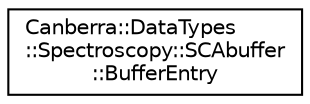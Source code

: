 digraph "Graphical Class Hierarchy"
{
  edge [fontname="Helvetica",fontsize="10",labelfontname="Helvetica",labelfontsize="10"];
  node [fontname="Helvetica",fontsize="10",shape=record];
  rankdir="LR";
  Node0 [label="Canberra::DataTypes\l::Spectroscopy::SCAbuffer\l::BufferEntry",height=0.2,width=0.4,color="black", fillcolor="white", style="filled",URL="$d4/d5f/class_canberra_1_1_data_types_1_1_spectroscopy_1_1_s_c_abuffer_1_1_buffer_entry.html",tooltip="This class encapsulates all SCA data associated with a specific instance in time Basically, there is one entry per SCA preset. When all SCA&#39;s reach the SCA preset time an entry is created in the buffer /summary> "];
}
